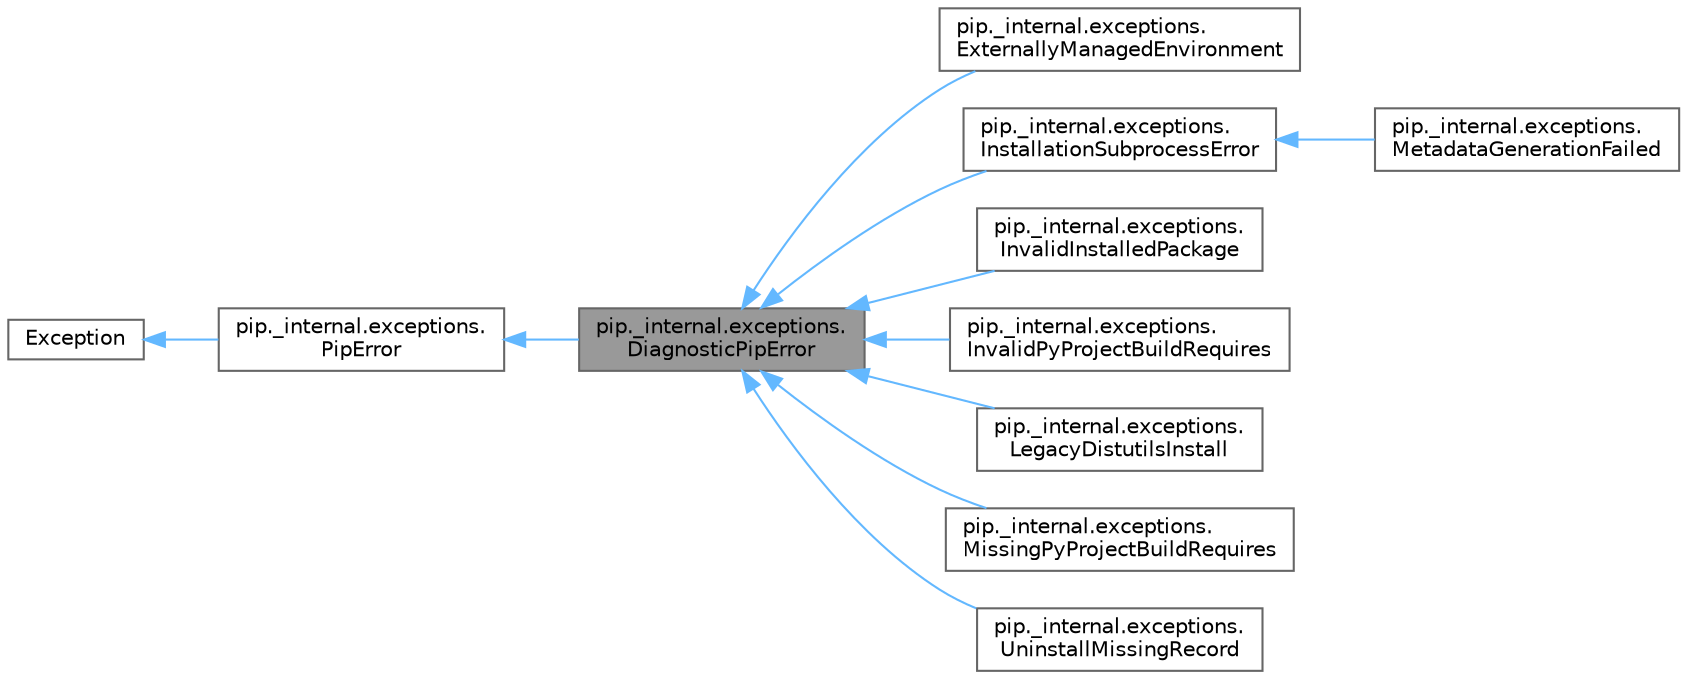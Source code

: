 digraph "pip._internal.exceptions.DiagnosticPipError"
{
 // LATEX_PDF_SIZE
  bgcolor="transparent";
  edge [fontname=Helvetica,fontsize=10,labelfontname=Helvetica,labelfontsize=10];
  node [fontname=Helvetica,fontsize=10,shape=box,height=0.2,width=0.4];
  rankdir="LR";
  Node1 [id="Node000001",label="pip._internal.exceptions.\lDiagnosticPipError",height=0.2,width=0.4,color="gray40", fillcolor="grey60", style="filled", fontcolor="black",tooltip=" "];
  Node2 -> Node1 [id="edge11_Node000001_Node000002",dir="back",color="steelblue1",style="solid",tooltip=" "];
  Node2 [id="Node000002",label="pip._internal.exceptions.\lPipError",height=0.2,width=0.4,color="gray40", fillcolor="white", style="filled",URL="$classpip_1_1__internal_1_1exceptions_1_1PipError.html",tooltip=" "];
  Node3 -> Node2 [id="edge12_Node000002_Node000003",dir="back",color="steelblue1",style="solid",tooltip=" "];
  Node3 [id="Node000003",label="Exception",height=0.2,width=0.4,color="gray40", fillcolor="white", style="filled",tooltip=" "];
  Node1 -> Node4 [id="edge13_Node000001_Node000004",dir="back",color="steelblue1",style="solid",tooltip=" "];
  Node4 [id="Node000004",label="pip._internal.exceptions.\lExternallyManagedEnvironment",height=0.2,width=0.4,color="gray40", fillcolor="white", style="filled",URL="$classpip_1_1__internal_1_1exceptions_1_1ExternallyManagedEnvironment.html",tooltip=" "];
  Node1 -> Node5 [id="edge14_Node000001_Node000005",dir="back",color="steelblue1",style="solid",tooltip=" "];
  Node5 [id="Node000005",label="pip._internal.exceptions.\lInstallationSubprocessError",height=0.2,width=0.4,color="gray40", fillcolor="white", style="filled",URL="$classpip_1_1__internal_1_1exceptions_1_1InstallationSubprocessError.html",tooltip=" "];
  Node5 -> Node6 [id="edge15_Node000005_Node000006",dir="back",color="steelblue1",style="solid",tooltip=" "];
  Node6 [id="Node000006",label="pip._internal.exceptions.\lMetadataGenerationFailed",height=0.2,width=0.4,color="gray40", fillcolor="white", style="filled",URL="$classpip_1_1__internal_1_1exceptions_1_1MetadataGenerationFailed.html",tooltip=" "];
  Node1 -> Node7 [id="edge16_Node000001_Node000007",dir="back",color="steelblue1",style="solid",tooltip=" "];
  Node7 [id="Node000007",label="pip._internal.exceptions.\lInvalidInstalledPackage",height=0.2,width=0.4,color="gray40", fillcolor="white", style="filled",URL="$classpip_1_1__internal_1_1exceptions_1_1InvalidInstalledPackage.html",tooltip=" "];
  Node1 -> Node8 [id="edge17_Node000001_Node000008",dir="back",color="steelblue1",style="solid",tooltip=" "];
  Node8 [id="Node000008",label="pip._internal.exceptions.\lInvalidPyProjectBuildRequires",height=0.2,width=0.4,color="gray40", fillcolor="white", style="filled",URL="$classpip_1_1__internal_1_1exceptions_1_1InvalidPyProjectBuildRequires.html",tooltip=" "];
  Node1 -> Node9 [id="edge18_Node000001_Node000009",dir="back",color="steelblue1",style="solid",tooltip=" "];
  Node9 [id="Node000009",label="pip._internal.exceptions.\lLegacyDistutilsInstall",height=0.2,width=0.4,color="gray40", fillcolor="white", style="filled",URL="$classpip_1_1__internal_1_1exceptions_1_1LegacyDistutilsInstall.html",tooltip=" "];
  Node1 -> Node10 [id="edge19_Node000001_Node000010",dir="back",color="steelblue1",style="solid",tooltip=" "];
  Node10 [id="Node000010",label="pip._internal.exceptions.\lMissingPyProjectBuildRequires",height=0.2,width=0.4,color="gray40", fillcolor="white", style="filled",URL="$classpip_1_1__internal_1_1exceptions_1_1MissingPyProjectBuildRequires.html",tooltip=" "];
  Node1 -> Node11 [id="edge20_Node000001_Node000011",dir="back",color="steelblue1",style="solid",tooltip=" "];
  Node11 [id="Node000011",label="pip._internal.exceptions.\lUninstallMissingRecord",height=0.2,width=0.4,color="gray40", fillcolor="white", style="filled",URL="$classpip_1_1__internal_1_1exceptions_1_1UninstallMissingRecord.html",tooltip=" "];
}
